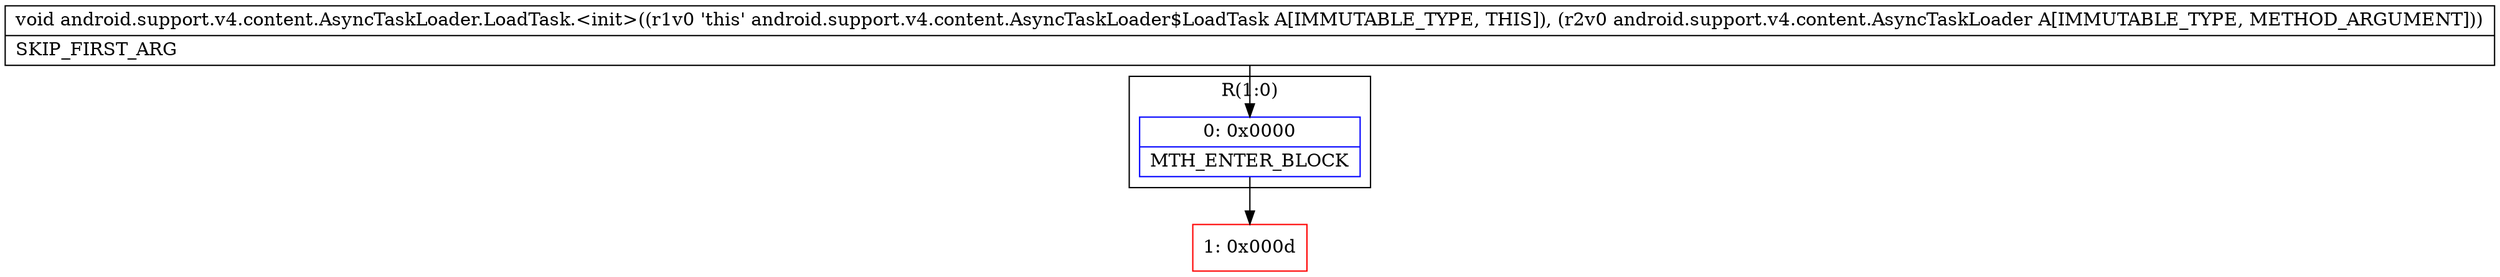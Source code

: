 digraph "CFG forandroid.support.v4.content.AsyncTaskLoader.LoadTask.\<init\>(Landroid\/support\/v4\/content\/AsyncTaskLoader;)V" {
subgraph cluster_Region_143112519 {
label = "R(1:0)";
node [shape=record,color=blue];
Node_0 [shape=record,label="{0\:\ 0x0000|MTH_ENTER_BLOCK\l}"];
}
Node_1 [shape=record,color=red,label="{1\:\ 0x000d}"];
MethodNode[shape=record,label="{void android.support.v4.content.AsyncTaskLoader.LoadTask.\<init\>((r1v0 'this' android.support.v4.content.AsyncTaskLoader$LoadTask A[IMMUTABLE_TYPE, THIS]), (r2v0 android.support.v4.content.AsyncTaskLoader A[IMMUTABLE_TYPE, METHOD_ARGUMENT]))  | SKIP_FIRST_ARG\l}"];
MethodNode -> Node_0;
Node_0 -> Node_1;
}

